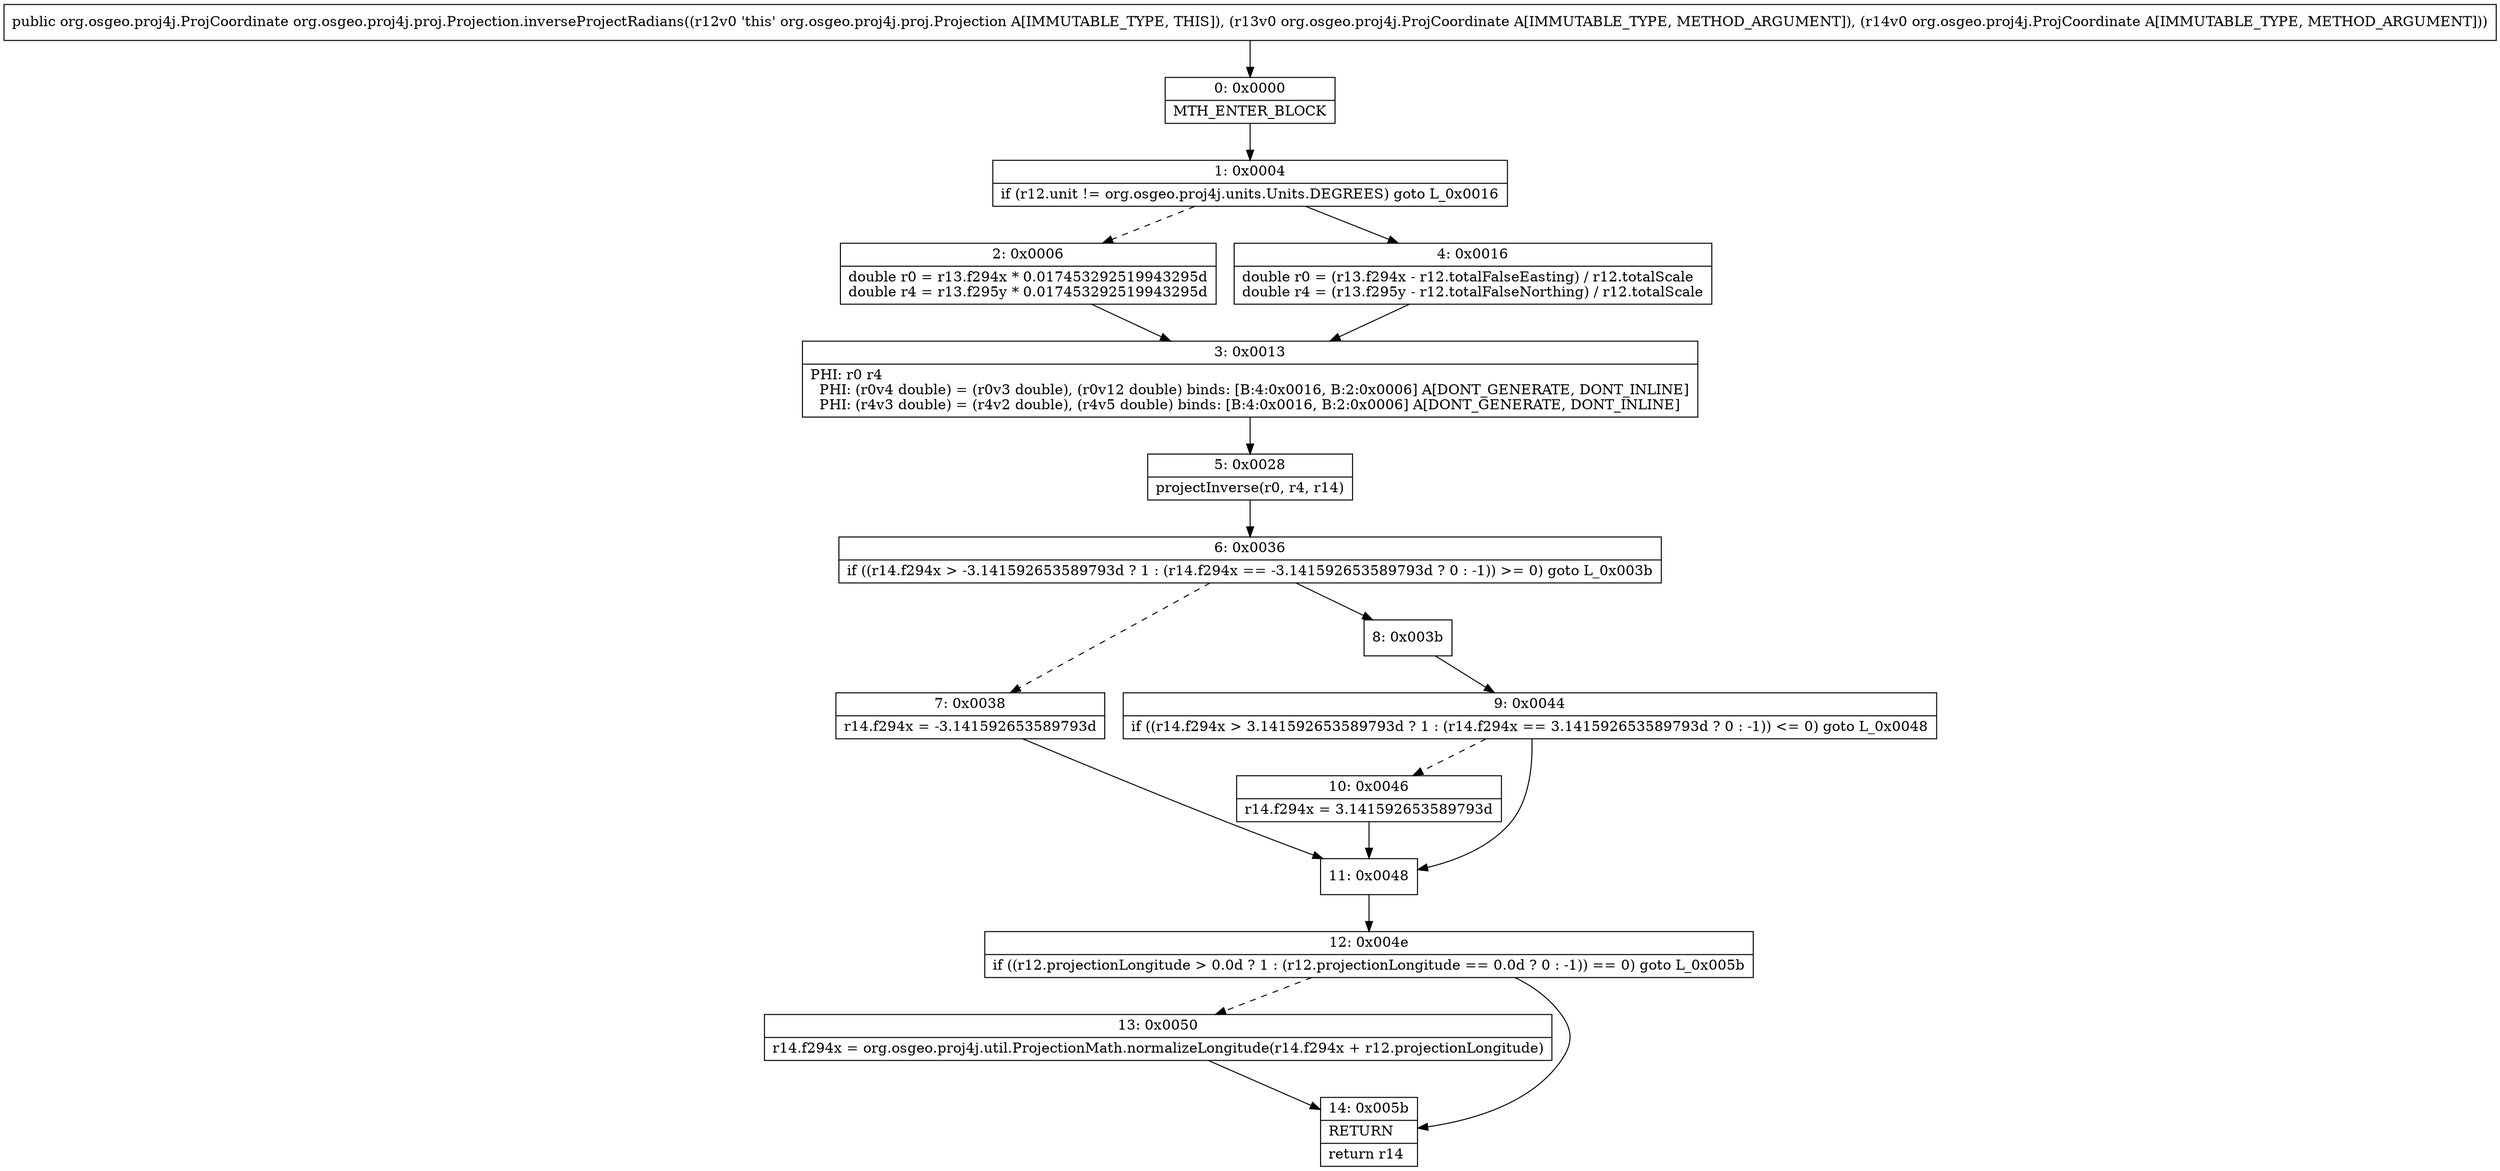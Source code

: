 digraph "CFG fororg.osgeo.proj4j.proj.Projection.inverseProjectRadians(Lorg\/osgeo\/proj4j\/ProjCoordinate;Lorg\/osgeo\/proj4j\/ProjCoordinate;)Lorg\/osgeo\/proj4j\/ProjCoordinate;" {
Node_0 [shape=record,label="{0\:\ 0x0000|MTH_ENTER_BLOCK\l}"];
Node_1 [shape=record,label="{1\:\ 0x0004|if (r12.unit != org.osgeo.proj4j.units.Units.DEGREES) goto L_0x0016\l}"];
Node_2 [shape=record,label="{2\:\ 0x0006|double r0 = r13.f294x * 0.017453292519943295d\ldouble r4 = r13.f295y * 0.017453292519943295d\l}"];
Node_3 [shape=record,label="{3\:\ 0x0013|PHI: r0 r4 \l  PHI: (r0v4 double) = (r0v3 double), (r0v12 double) binds: [B:4:0x0016, B:2:0x0006] A[DONT_GENERATE, DONT_INLINE]\l  PHI: (r4v3 double) = (r4v2 double), (r4v5 double) binds: [B:4:0x0016, B:2:0x0006] A[DONT_GENERATE, DONT_INLINE]\l}"];
Node_4 [shape=record,label="{4\:\ 0x0016|double r0 = (r13.f294x \- r12.totalFalseEasting) \/ r12.totalScale\ldouble r4 = (r13.f295y \- r12.totalFalseNorthing) \/ r12.totalScale\l}"];
Node_5 [shape=record,label="{5\:\ 0x0028|projectInverse(r0, r4, r14)\l}"];
Node_6 [shape=record,label="{6\:\ 0x0036|if ((r14.f294x \> \-3.141592653589793d ? 1 : (r14.f294x == \-3.141592653589793d ? 0 : \-1)) \>= 0) goto L_0x003b\l}"];
Node_7 [shape=record,label="{7\:\ 0x0038|r14.f294x = \-3.141592653589793d\l}"];
Node_8 [shape=record,label="{8\:\ 0x003b}"];
Node_9 [shape=record,label="{9\:\ 0x0044|if ((r14.f294x \> 3.141592653589793d ? 1 : (r14.f294x == 3.141592653589793d ? 0 : \-1)) \<= 0) goto L_0x0048\l}"];
Node_10 [shape=record,label="{10\:\ 0x0046|r14.f294x = 3.141592653589793d\l}"];
Node_11 [shape=record,label="{11\:\ 0x0048}"];
Node_12 [shape=record,label="{12\:\ 0x004e|if ((r12.projectionLongitude \> 0.0d ? 1 : (r12.projectionLongitude == 0.0d ? 0 : \-1)) == 0) goto L_0x005b\l}"];
Node_13 [shape=record,label="{13\:\ 0x0050|r14.f294x = org.osgeo.proj4j.util.ProjectionMath.normalizeLongitude(r14.f294x + r12.projectionLongitude)\l}"];
Node_14 [shape=record,label="{14\:\ 0x005b|RETURN\l|return r14\l}"];
MethodNode[shape=record,label="{public org.osgeo.proj4j.ProjCoordinate org.osgeo.proj4j.proj.Projection.inverseProjectRadians((r12v0 'this' org.osgeo.proj4j.proj.Projection A[IMMUTABLE_TYPE, THIS]), (r13v0 org.osgeo.proj4j.ProjCoordinate A[IMMUTABLE_TYPE, METHOD_ARGUMENT]), (r14v0 org.osgeo.proj4j.ProjCoordinate A[IMMUTABLE_TYPE, METHOD_ARGUMENT])) }"];
MethodNode -> Node_0;
Node_0 -> Node_1;
Node_1 -> Node_2[style=dashed];
Node_1 -> Node_4;
Node_2 -> Node_3;
Node_3 -> Node_5;
Node_4 -> Node_3;
Node_5 -> Node_6;
Node_6 -> Node_7[style=dashed];
Node_6 -> Node_8;
Node_7 -> Node_11;
Node_8 -> Node_9;
Node_9 -> Node_10[style=dashed];
Node_9 -> Node_11;
Node_10 -> Node_11;
Node_11 -> Node_12;
Node_12 -> Node_13[style=dashed];
Node_12 -> Node_14;
Node_13 -> Node_14;
}

